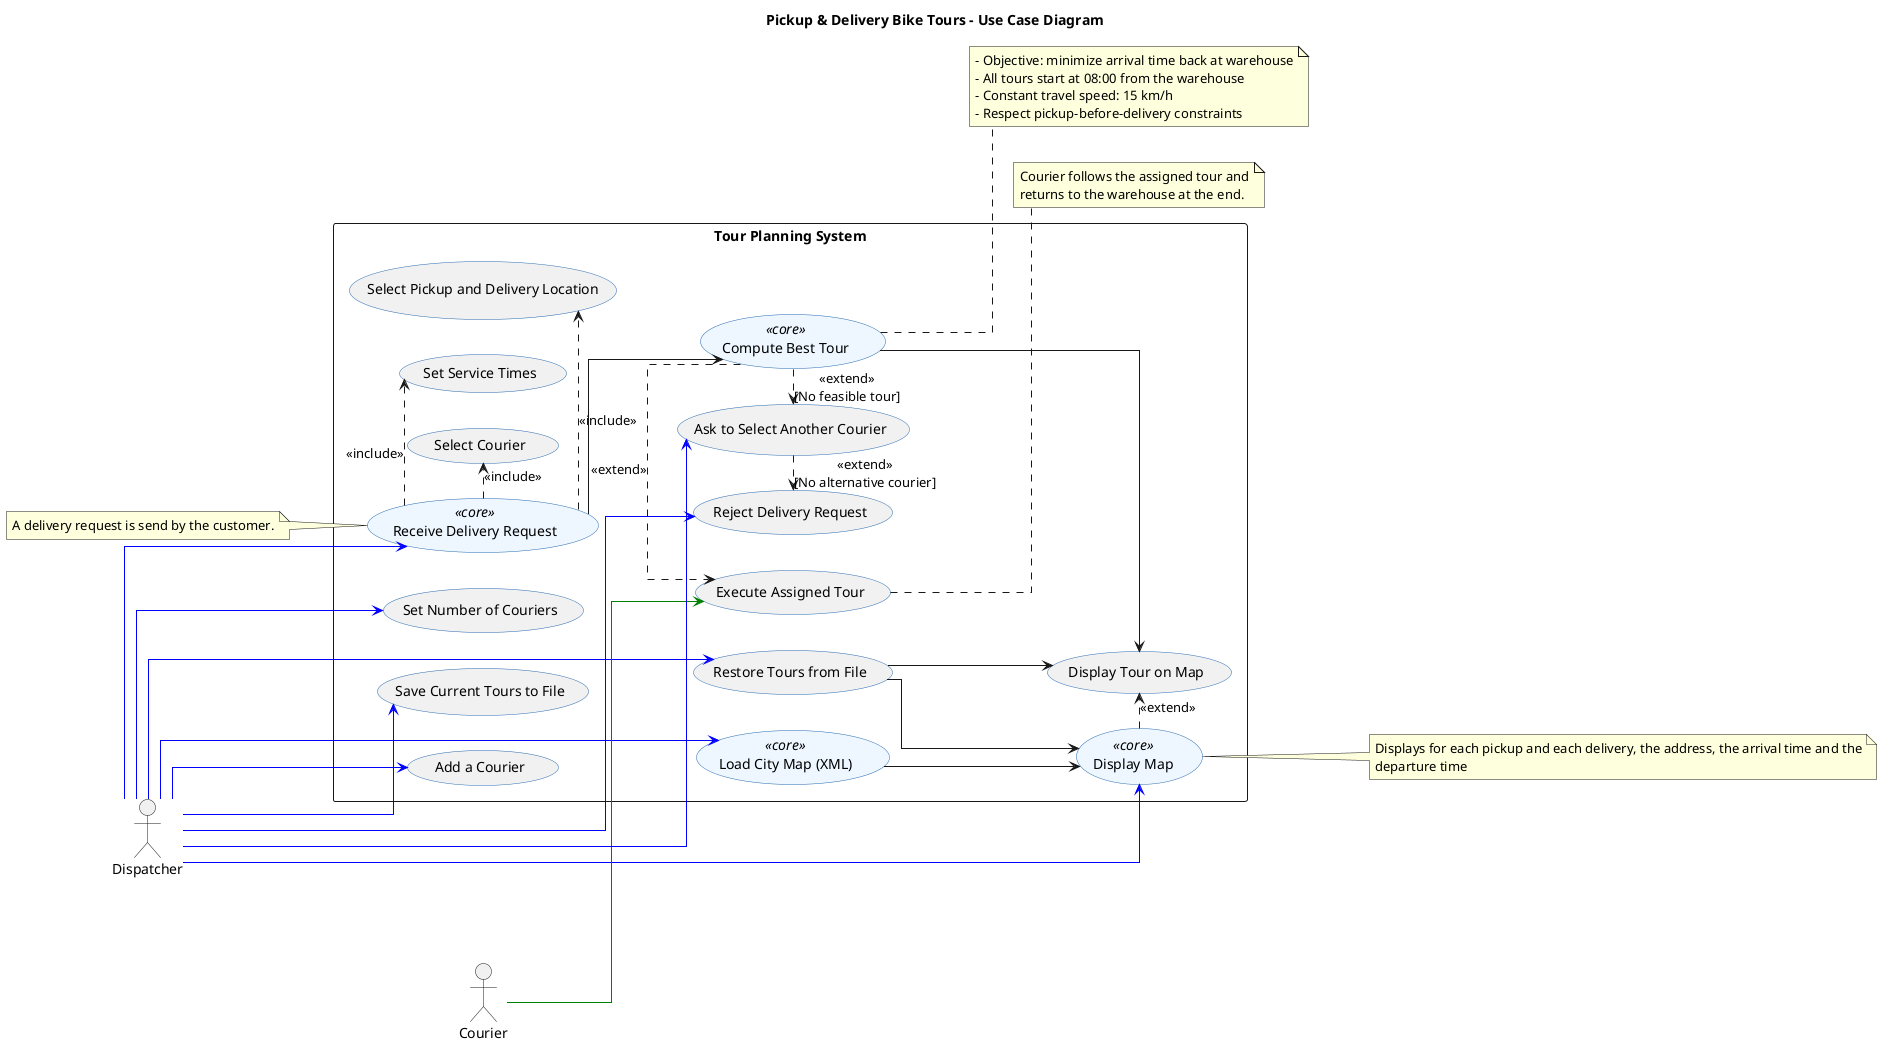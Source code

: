 @startuml name UCdiagram
' Force straight (orthogonal) links
skinparam linetype ortho
title Pickup & Delivery Bike Tours - Use Case Diagram

skinparam usecase {
    BackgroundColor<<core>> #EEF7FF
    BorderColor #2B6CB0
}

left to right direction

actor Dispatcher
actor Courier

rectangle "Tour Planning System" as System {

    usecase UC_Load         as "Load City Map (XML)" <<core>>
    usecase UC_DisplayMap   as "Display Map" <<core>>
    usecase UC_SetCouriers  as "Set Number of Couriers"

    usecase UC_Receive        as "Receive Delivery Request" <<core>>
    usecase UC_SelectCourier as "Select Courier"
    usecase UC_Pickup_Delivery       as "Select Pickup and Delivery Location"
    usecase UC_ServiceTimes as "Set Service Times"

    usecase UC_Compute      as "Compute Best Tour" <<core>>
    usecase UC_DisplayTour  as "Display Tour on Map"

    usecase UC_AskOther     as "Ask to Select Another Courier"
    usecase UC_Reject       as "Reject Delivery Request"

    usecase UC_Save         as "Save Current Tours to File"
    usecase UC_Restore      as "Restore Tours from File"

    usecase UC_Execute      as "Execute Assigned Tour"

    usecase UC_AddCouriers as "Add a Courier"
}

' Actor → Use cases
Dispatcher -[#blue]-> UC_Load
Dispatcher -[#blue]-> UC_DisplayMap
Dispatcher -[#blue]-> UC_SetCouriers
Dispatcher -[#blue]-> UC_AddCouriers

Dispatcher -[#blue]-> UC_Receive
Dispatcher -[#blue]-> UC_Save
Dispatcher -[#blue]-> UC_Restore

Courier -[#green]-> UC_Execute


' Includes (decomposition)
UC_Receive .> UC_SelectCourier : <<include>>
UC_Receive .> UC_Pickup_Delivery : <<include>>
UC_Receive .> UC_ServiceTimes : <<include>>

' Main computation and downstream effects
UC_Receive --> UC_Compute
UC_Compute .> UC_Execute : <<extend>>
UC_Compute --> UC_DisplayTour

' Dispatcher interacts when infeasible
UC_Compute .> UC_AskOther : <<extend>>\n[No feasible tour]
Dispatcher -[#blue]-> UC_AskOther

' If still none available, reject
UC_AskOther .> UC_Reject : <<extend>>\n[No alternative courier]
Dispatcher -[#blue]-> UC_Reject

' Map display is also available after load/restore
UC_Load --> UC_DisplayMap
UC_Restore --> UC_DisplayMap
UC_Restore --> UC_DisplayTour

UC_DisplayMap .> UC_DisplayTour : <<extend>>

' Notes / business rules
note right of UC_Compute
- Objective: minimize arrival time back at warehouse
- All tours start at 08:00 from the warehouse
- Constant travel speed: 15 km/h
- Respect pickup-before-delivery constraints
end note

note right of UC_Execute
Courier follows the assigned tour and
returns to the warehouse at the end.
end note

note left of UC_Receive
A delivery request is send by the customer.
end note

note right of UC_DisplayMap
Displays for each pickup and each delivery, the address, the arrival time and the
departure time
end note 

@enduml
